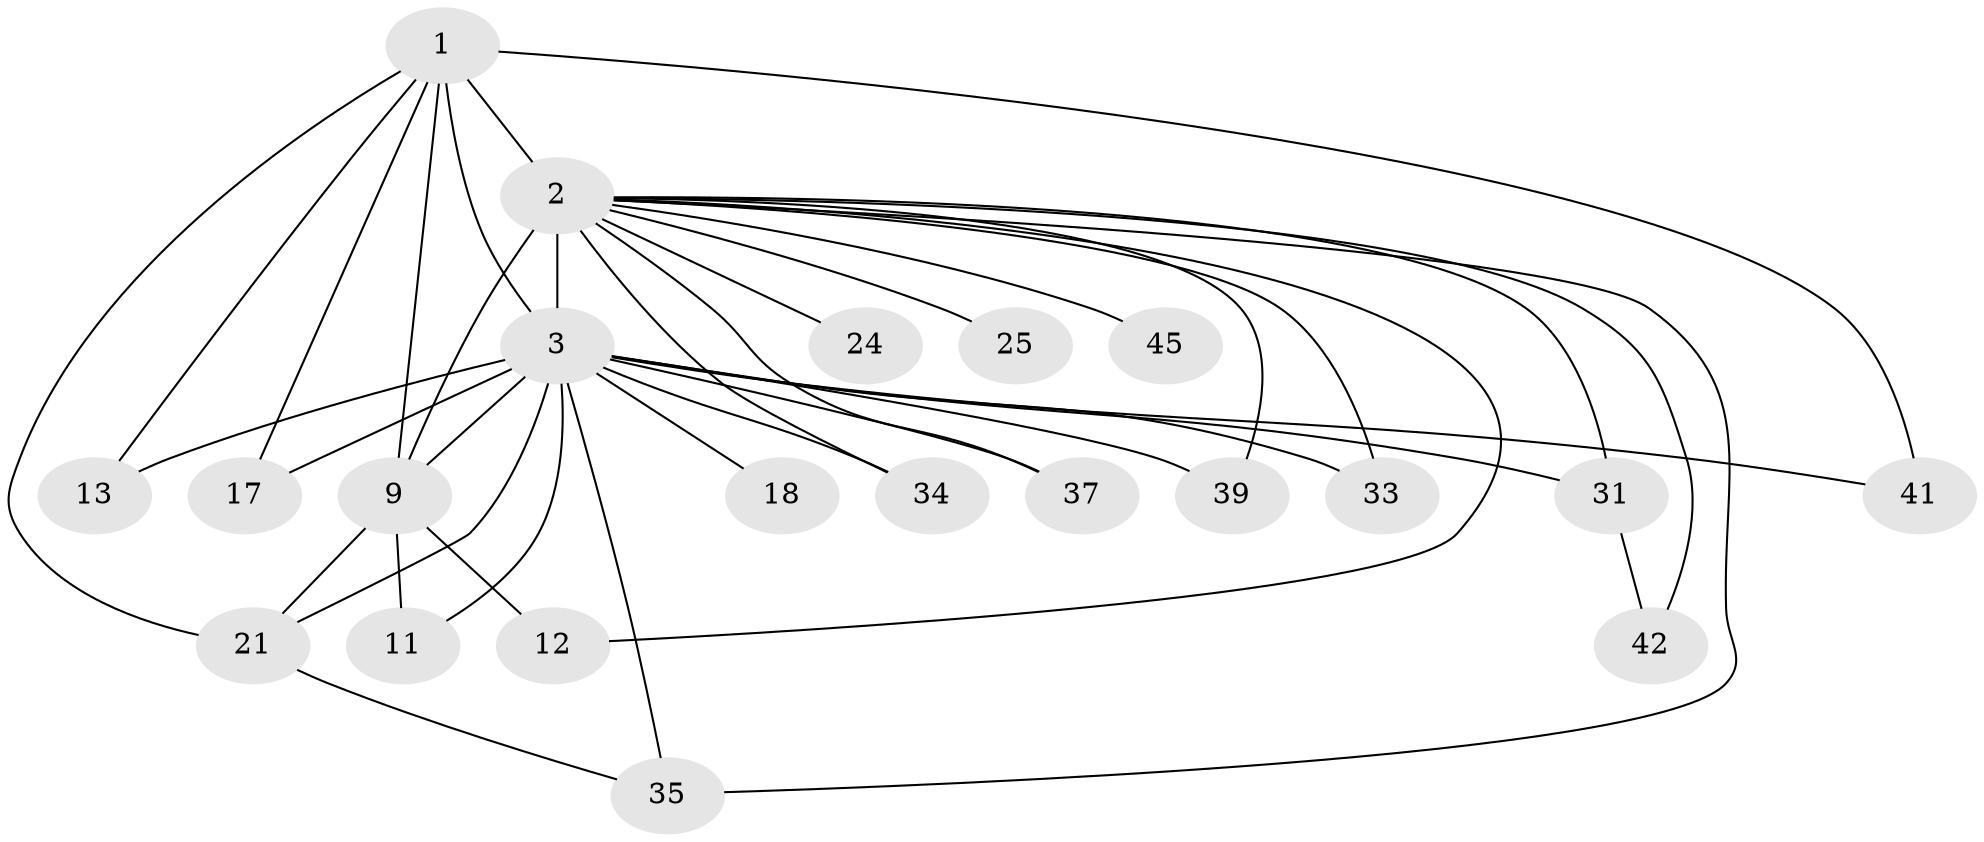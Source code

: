 // original degree distribution, {14: 0.02857142857142857, 18: 0.02857142857142857, 22: 0.014285714285714285, 16: 0.014285714285714285, 21: 0.02857142857142857, 15: 0.014285714285714285, 27: 0.014285714285714285, 2: 0.6142857142857143, 3: 0.15714285714285714, 5: 0.014285714285714285, 4: 0.07142857142857142}
// Generated by graph-tools (version 1.1) at 2025/17/03/04/25 18:17:39]
// undirected, 21 vertices, 38 edges
graph export_dot {
graph [start="1"]
  node [color=gray90,style=filled];
  1 [super="+6"];
  2 [super="+4+43+69+60+40+16+30+26+10"];
  3 [super="+7+57+50+5+28"];
  9 [super="+19"];
  11;
  12;
  13;
  17;
  18;
  21 [super="+27"];
  24;
  25;
  31 [super="+52"];
  33;
  34;
  35 [super="+63"];
  37;
  39;
  41;
  42;
  45;
  1 -- 2 [weight=7];
  1 -- 3 [weight=10];
  1 -- 9 [weight=3];
  1 -- 17;
  1 -- 21;
  1 -- 41;
  1 -- 13;
  2 -- 3 [weight=27];
  2 -- 9 [weight=6];
  2 -- 25 [weight=2];
  2 -- 39 [weight=2];
  2 -- 33 [weight=2];
  2 -- 34;
  2 -- 35;
  2 -- 37;
  2 -- 42;
  2 -- 12;
  2 -- 45;
  2 -- 24;
  2 -- 31;
  3 -- 9 [weight=9];
  3 -- 11;
  3 -- 21 [weight=2];
  3 -- 34;
  3 -- 13;
  3 -- 31 [weight=2];
  3 -- 35 [weight=2];
  3 -- 37;
  3 -- 33;
  3 -- 39;
  3 -- 41;
  3 -- 17;
  3 -- 18 [weight=2];
  9 -- 11;
  9 -- 12;
  9 -- 21;
  21 -- 35;
  31 -- 42;
}
